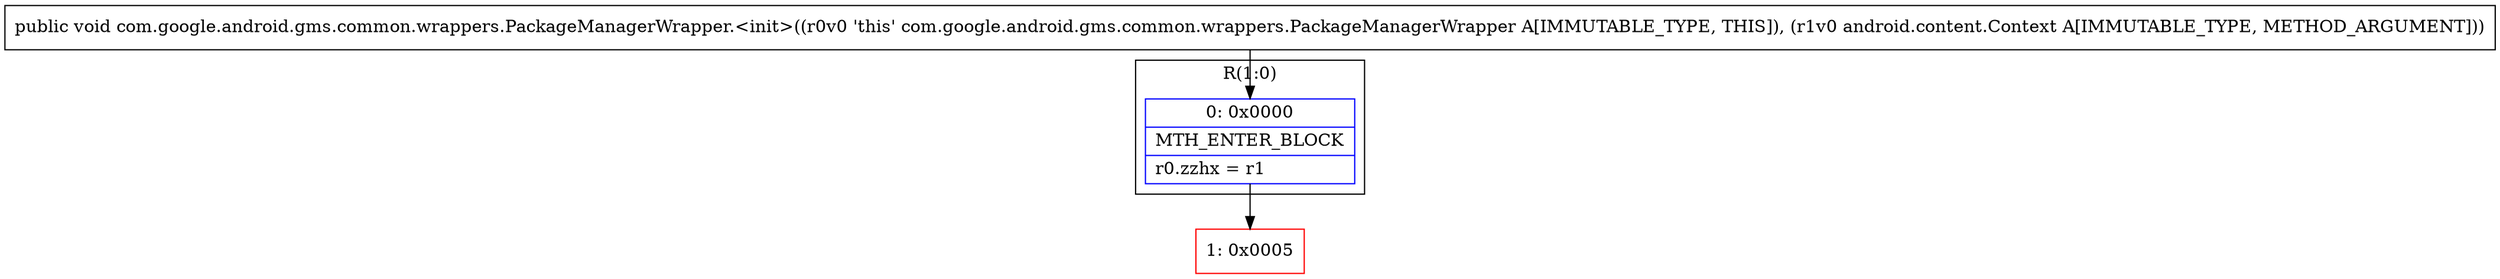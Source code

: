 digraph "CFG forcom.google.android.gms.common.wrappers.PackageManagerWrapper.\<init\>(Landroid\/content\/Context;)V" {
subgraph cluster_Region_1764294351 {
label = "R(1:0)";
node [shape=record,color=blue];
Node_0 [shape=record,label="{0\:\ 0x0000|MTH_ENTER_BLOCK\l|r0.zzhx = r1\l}"];
}
Node_1 [shape=record,color=red,label="{1\:\ 0x0005}"];
MethodNode[shape=record,label="{public void com.google.android.gms.common.wrappers.PackageManagerWrapper.\<init\>((r0v0 'this' com.google.android.gms.common.wrappers.PackageManagerWrapper A[IMMUTABLE_TYPE, THIS]), (r1v0 android.content.Context A[IMMUTABLE_TYPE, METHOD_ARGUMENT])) }"];
MethodNode -> Node_0;
Node_0 -> Node_1;
}

